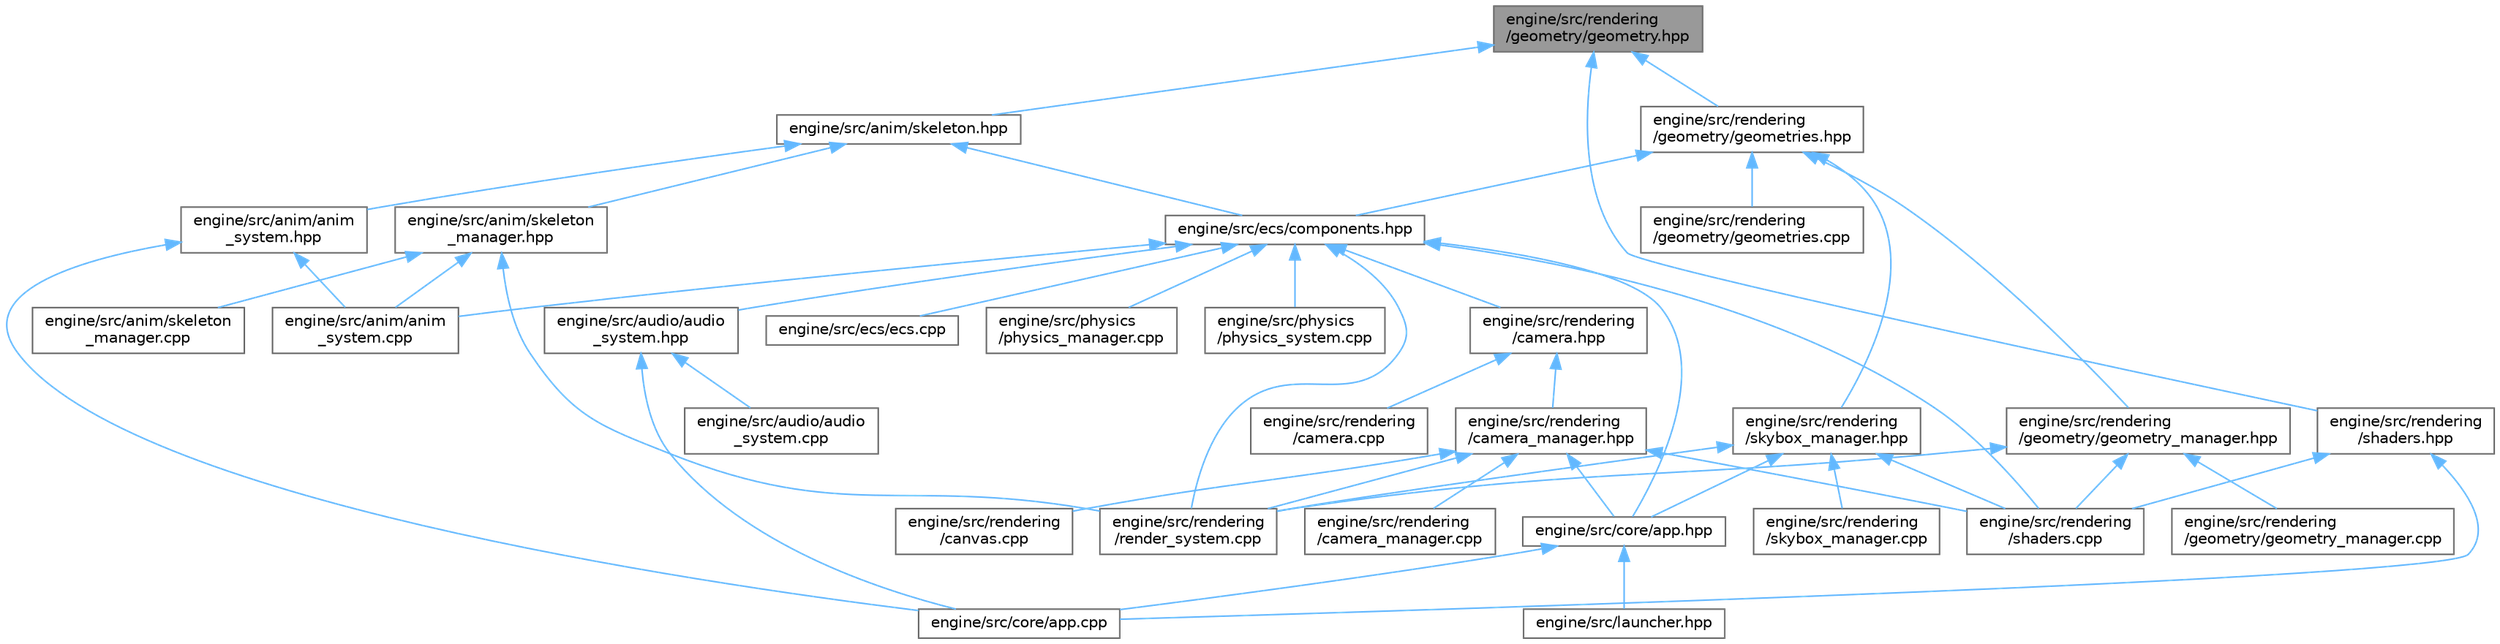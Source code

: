 digraph "engine/src/rendering/geometry/geometry.hpp"
{
 // LATEX_PDF_SIZE
  bgcolor="transparent";
  edge [fontname=Helvetica,fontsize=10,labelfontname=Helvetica,labelfontsize=10];
  node [fontname=Helvetica,fontsize=10,shape=box,height=0.2,width=0.4];
  Node1 [id="Node000001",label="engine/src/rendering\l/geometry/geometry.hpp",height=0.2,width=0.4,color="gray40", fillcolor="grey60", style="filled", fontcolor="black",tooltip=" "];
  Node1 -> Node2 [id="edge89_Node000001_Node000002",dir="back",color="steelblue1",style="solid",tooltip=" "];
  Node2 [id="Node000002",label="engine/src/anim/skeleton.hpp",height=0.2,width=0.4,color="grey40", fillcolor="white", style="filled",URL="$skeleton_8hpp.html",tooltip=" "];
  Node2 -> Node3 [id="edge90_Node000002_Node000003",dir="back",color="steelblue1",style="solid",tooltip=" "];
  Node3 [id="Node000003",label="engine/src/anim/anim\l_system.hpp",height=0.2,width=0.4,color="grey40", fillcolor="white", style="filled",URL="$anim__system_8hpp.html",tooltip=" "];
  Node3 -> Node4 [id="edge91_Node000003_Node000004",dir="back",color="steelblue1",style="solid",tooltip=" "];
  Node4 [id="Node000004",label="engine/src/anim/anim\l_system.cpp",height=0.2,width=0.4,color="grey40", fillcolor="white", style="filled",URL="$anim__system_8cpp.html",tooltip=" "];
  Node3 -> Node5 [id="edge92_Node000003_Node000005",dir="back",color="steelblue1",style="solid",tooltip=" "];
  Node5 [id="Node000005",label="engine/src/core/app.cpp",height=0.2,width=0.4,color="grey40", fillcolor="white", style="filled",URL="$app_8cpp.html",tooltip=" "];
  Node2 -> Node6 [id="edge93_Node000002_Node000006",dir="back",color="steelblue1",style="solid",tooltip=" "];
  Node6 [id="Node000006",label="engine/src/anim/skeleton\l_manager.hpp",height=0.2,width=0.4,color="grey40", fillcolor="white", style="filled",URL="$skeleton__manager_8hpp.html",tooltip=" "];
  Node6 -> Node4 [id="edge94_Node000006_Node000004",dir="back",color="steelblue1",style="solid",tooltip=" "];
  Node6 -> Node7 [id="edge95_Node000006_Node000007",dir="back",color="steelblue1",style="solid",tooltip=" "];
  Node7 [id="Node000007",label="engine/src/anim/skeleton\l_manager.cpp",height=0.2,width=0.4,color="grey40", fillcolor="white", style="filled",URL="$skeleton__manager_8cpp.html",tooltip=" "];
  Node6 -> Node8 [id="edge96_Node000006_Node000008",dir="back",color="steelblue1",style="solid",tooltip=" "];
  Node8 [id="Node000008",label="engine/src/rendering\l/render_system.cpp",height=0.2,width=0.4,color="grey40", fillcolor="white", style="filled",URL="$render__system_8cpp.html",tooltip=" "];
  Node2 -> Node9 [id="edge97_Node000002_Node000009",dir="back",color="steelblue1",style="solid",tooltip=" "];
  Node9 [id="Node000009",label="engine/src/ecs/components.hpp",height=0.2,width=0.4,color="grey40", fillcolor="white", style="filled",URL="$components_8hpp.html",tooltip=" "];
  Node9 -> Node4 [id="edge98_Node000009_Node000004",dir="back",color="steelblue1",style="solid",tooltip=" "];
  Node9 -> Node10 [id="edge99_Node000009_Node000010",dir="back",color="steelblue1",style="solid",tooltip=" "];
  Node10 [id="Node000010",label="engine/src/audio/audio\l_system.hpp",height=0.2,width=0.4,color="grey40", fillcolor="white", style="filled",URL="$audio__system_8hpp.html",tooltip=" "];
  Node10 -> Node11 [id="edge100_Node000010_Node000011",dir="back",color="steelblue1",style="solid",tooltip=" "];
  Node11 [id="Node000011",label="engine/src/audio/audio\l_system.cpp",height=0.2,width=0.4,color="grey40", fillcolor="white", style="filled",URL="$audio__system_8cpp.html",tooltip=" "];
  Node10 -> Node5 [id="edge101_Node000010_Node000005",dir="back",color="steelblue1",style="solid",tooltip=" "];
  Node9 -> Node12 [id="edge102_Node000009_Node000012",dir="back",color="steelblue1",style="solid",tooltip=" "];
  Node12 [id="Node000012",label="engine/src/core/app.hpp",height=0.2,width=0.4,color="grey40", fillcolor="white", style="filled",URL="$app_8hpp.html",tooltip=" "];
  Node12 -> Node5 [id="edge103_Node000012_Node000005",dir="back",color="steelblue1",style="solid",tooltip=" "];
  Node12 -> Node13 [id="edge104_Node000012_Node000013",dir="back",color="steelblue1",style="solid",tooltip=" "];
  Node13 [id="Node000013",label="engine/src/launcher.hpp",height=0.2,width=0.4,color="grey40", fillcolor="white", style="filled",URL="$launcher_8hpp.html",tooltip=" "];
  Node9 -> Node14 [id="edge105_Node000009_Node000014",dir="back",color="steelblue1",style="solid",tooltip=" "];
  Node14 [id="Node000014",label="engine/src/ecs/ecs.cpp",height=0.2,width=0.4,color="grey40", fillcolor="white", style="filled",URL="$ecs_8cpp.html",tooltip=" "];
  Node9 -> Node15 [id="edge106_Node000009_Node000015",dir="back",color="steelblue1",style="solid",tooltip=" "];
  Node15 [id="Node000015",label="engine/src/physics\l/physics_manager.cpp",height=0.2,width=0.4,color="grey40", fillcolor="white", style="filled",URL="$physics__manager_8cpp.html",tooltip=" "];
  Node9 -> Node16 [id="edge107_Node000009_Node000016",dir="back",color="steelblue1",style="solid",tooltip=" "];
  Node16 [id="Node000016",label="engine/src/physics\l/physics_system.cpp",height=0.2,width=0.4,color="grey40", fillcolor="white", style="filled",URL="$physics__system_8cpp.html",tooltip=" "];
  Node9 -> Node17 [id="edge108_Node000009_Node000017",dir="back",color="steelblue1",style="solid",tooltip=" "];
  Node17 [id="Node000017",label="engine/src/rendering\l/camera.hpp",height=0.2,width=0.4,color="grey40", fillcolor="white", style="filled",URL="$camera_8hpp.html",tooltip=" "];
  Node17 -> Node18 [id="edge109_Node000017_Node000018",dir="back",color="steelblue1",style="solid",tooltip=" "];
  Node18 [id="Node000018",label="engine/src/rendering\l/camera.cpp",height=0.2,width=0.4,color="grey40", fillcolor="white", style="filled",URL="$camera_8cpp.html",tooltip=" "];
  Node17 -> Node19 [id="edge110_Node000017_Node000019",dir="back",color="steelblue1",style="solid",tooltip=" "];
  Node19 [id="Node000019",label="engine/src/rendering\l/camera_manager.hpp",height=0.2,width=0.4,color="grey40", fillcolor="white", style="filled",URL="$camera__manager_8hpp.html",tooltip=" "];
  Node19 -> Node12 [id="edge111_Node000019_Node000012",dir="back",color="steelblue1",style="solid",tooltip=" "];
  Node19 -> Node20 [id="edge112_Node000019_Node000020",dir="back",color="steelblue1",style="solid",tooltip=" "];
  Node20 [id="Node000020",label="engine/src/rendering\l/camera_manager.cpp",height=0.2,width=0.4,color="grey40", fillcolor="white", style="filled",URL="$camera__manager_8cpp.html",tooltip=" "];
  Node19 -> Node21 [id="edge113_Node000019_Node000021",dir="back",color="steelblue1",style="solid",tooltip=" "];
  Node21 [id="Node000021",label="engine/src/rendering\l/canvas.cpp",height=0.2,width=0.4,color="grey40", fillcolor="white", style="filled",URL="$canvas_8cpp.html",tooltip=" "];
  Node19 -> Node8 [id="edge114_Node000019_Node000008",dir="back",color="steelblue1",style="solid",tooltip=" "];
  Node19 -> Node22 [id="edge115_Node000019_Node000022",dir="back",color="steelblue1",style="solid",tooltip=" "];
  Node22 [id="Node000022",label="engine/src/rendering\l/shaders.cpp",height=0.2,width=0.4,color="grey40", fillcolor="white", style="filled",URL="$shaders_8cpp.html",tooltip=" "];
  Node9 -> Node8 [id="edge116_Node000009_Node000008",dir="back",color="steelblue1",style="solid",tooltip=" "];
  Node9 -> Node22 [id="edge117_Node000009_Node000022",dir="back",color="steelblue1",style="solid",tooltip=" "];
  Node1 -> Node23 [id="edge118_Node000001_Node000023",dir="back",color="steelblue1",style="solid",tooltip=" "];
  Node23 [id="Node000023",label="engine/src/rendering\l/geometry/geometries.hpp",height=0.2,width=0.4,color="grey40", fillcolor="white", style="filled",URL="$geometries_8hpp.html",tooltip=" "];
  Node23 -> Node9 [id="edge119_Node000023_Node000009",dir="back",color="steelblue1",style="solid",tooltip=" "];
  Node23 -> Node24 [id="edge120_Node000023_Node000024",dir="back",color="steelblue1",style="solid",tooltip=" "];
  Node24 [id="Node000024",label="engine/src/rendering\l/geometry/geometries.cpp",height=0.2,width=0.4,color="grey40", fillcolor="white", style="filled",URL="$geometries_8cpp.html",tooltip=" "];
  Node23 -> Node25 [id="edge121_Node000023_Node000025",dir="back",color="steelblue1",style="solid",tooltip=" "];
  Node25 [id="Node000025",label="engine/src/rendering\l/geometry/geometry_manager.hpp",height=0.2,width=0.4,color="grey40", fillcolor="white", style="filled",URL="$geometry__manager_8hpp.html",tooltip=" "];
  Node25 -> Node26 [id="edge122_Node000025_Node000026",dir="back",color="steelblue1",style="solid",tooltip=" "];
  Node26 [id="Node000026",label="engine/src/rendering\l/geometry/geometry_manager.cpp",height=0.2,width=0.4,color="grey40", fillcolor="white", style="filled",URL="$geometry__manager_8cpp.html",tooltip=" "];
  Node25 -> Node8 [id="edge123_Node000025_Node000008",dir="back",color="steelblue1",style="solid",tooltip=" "];
  Node25 -> Node22 [id="edge124_Node000025_Node000022",dir="back",color="steelblue1",style="solid",tooltip=" "];
  Node23 -> Node27 [id="edge125_Node000023_Node000027",dir="back",color="steelblue1",style="solid",tooltip=" "];
  Node27 [id="Node000027",label="engine/src/rendering\l/skybox_manager.hpp",height=0.2,width=0.4,color="grey40", fillcolor="white", style="filled",URL="$skybox__manager_8hpp.html",tooltip=" "];
  Node27 -> Node12 [id="edge126_Node000027_Node000012",dir="back",color="steelblue1",style="solid",tooltip=" "];
  Node27 -> Node8 [id="edge127_Node000027_Node000008",dir="back",color="steelblue1",style="solid",tooltip=" "];
  Node27 -> Node22 [id="edge128_Node000027_Node000022",dir="back",color="steelblue1",style="solid",tooltip=" "];
  Node27 -> Node28 [id="edge129_Node000027_Node000028",dir="back",color="steelblue1",style="solid",tooltip=" "];
  Node28 [id="Node000028",label="engine/src/rendering\l/skybox_manager.cpp",height=0.2,width=0.4,color="grey40", fillcolor="white", style="filled",URL="$skybox__manager_8cpp.html",tooltip=" "];
  Node1 -> Node29 [id="edge130_Node000001_Node000029",dir="back",color="steelblue1",style="solid",tooltip=" "];
  Node29 [id="Node000029",label="engine/src/rendering\l/shaders.hpp",height=0.2,width=0.4,color="grey40", fillcolor="white", style="filled",URL="$shaders_8hpp.html",tooltip=" "];
  Node29 -> Node5 [id="edge131_Node000029_Node000005",dir="back",color="steelblue1",style="solid",tooltip=" "];
  Node29 -> Node22 [id="edge132_Node000029_Node000022",dir="back",color="steelblue1",style="solid",tooltip=" "];
}

